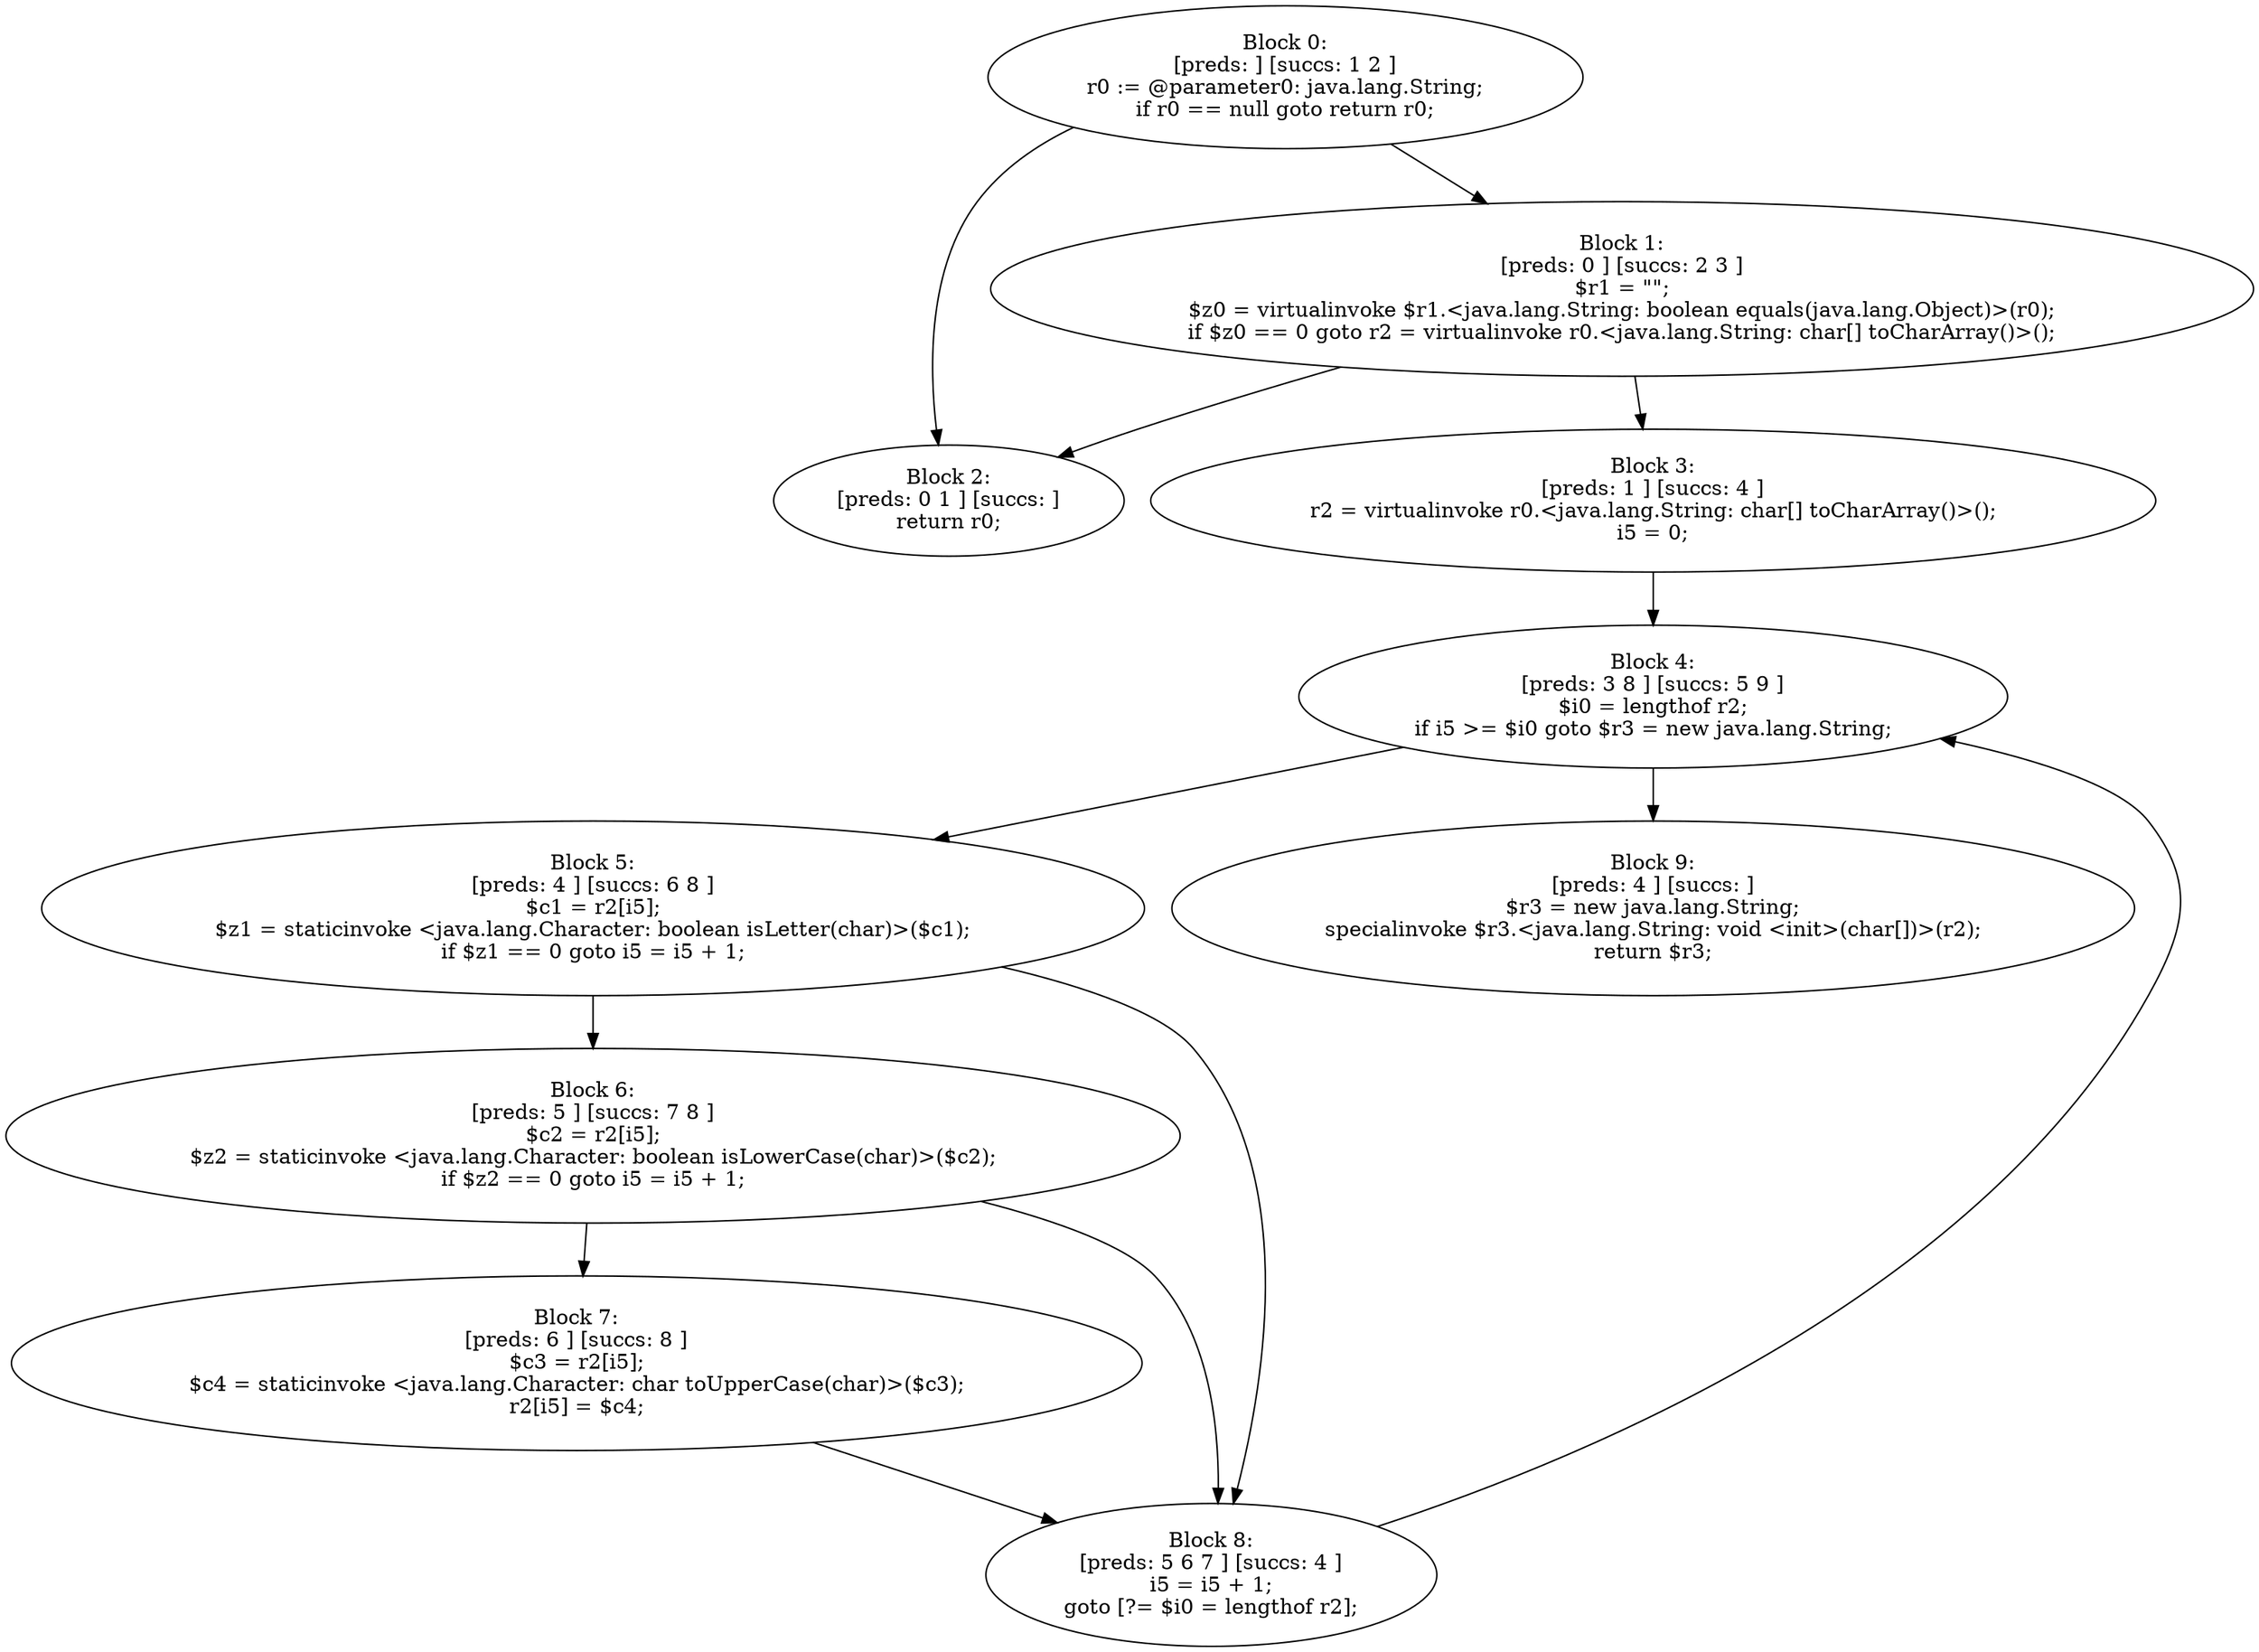 digraph "unitGraph" {
    "Block 0:
[preds: ] [succs: 1 2 ]
r0 := @parameter0: java.lang.String;
if r0 == null goto return r0;
"
    "Block 1:
[preds: 0 ] [succs: 2 3 ]
$r1 = \"\";
$z0 = virtualinvoke $r1.<java.lang.String: boolean equals(java.lang.Object)>(r0);
if $z0 == 0 goto r2 = virtualinvoke r0.<java.lang.String: char[] toCharArray()>();
"
    "Block 2:
[preds: 0 1 ] [succs: ]
return r0;
"
    "Block 3:
[preds: 1 ] [succs: 4 ]
r2 = virtualinvoke r0.<java.lang.String: char[] toCharArray()>();
i5 = 0;
"
    "Block 4:
[preds: 3 8 ] [succs: 5 9 ]
$i0 = lengthof r2;
if i5 >= $i0 goto $r3 = new java.lang.String;
"
    "Block 5:
[preds: 4 ] [succs: 6 8 ]
$c1 = r2[i5];
$z1 = staticinvoke <java.lang.Character: boolean isLetter(char)>($c1);
if $z1 == 0 goto i5 = i5 + 1;
"
    "Block 6:
[preds: 5 ] [succs: 7 8 ]
$c2 = r2[i5];
$z2 = staticinvoke <java.lang.Character: boolean isLowerCase(char)>($c2);
if $z2 == 0 goto i5 = i5 + 1;
"
    "Block 7:
[preds: 6 ] [succs: 8 ]
$c3 = r2[i5];
$c4 = staticinvoke <java.lang.Character: char toUpperCase(char)>($c3);
r2[i5] = $c4;
"
    "Block 8:
[preds: 5 6 7 ] [succs: 4 ]
i5 = i5 + 1;
goto [?= $i0 = lengthof r2];
"
    "Block 9:
[preds: 4 ] [succs: ]
$r3 = new java.lang.String;
specialinvoke $r3.<java.lang.String: void <init>(char[])>(r2);
return $r3;
"
    "Block 0:
[preds: ] [succs: 1 2 ]
r0 := @parameter0: java.lang.String;
if r0 == null goto return r0;
"->"Block 1:
[preds: 0 ] [succs: 2 3 ]
$r1 = \"\";
$z0 = virtualinvoke $r1.<java.lang.String: boolean equals(java.lang.Object)>(r0);
if $z0 == 0 goto r2 = virtualinvoke r0.<java.lang.String: char[] toCharArray()>();
";
    "Block 0:
[preds: ] [succs: 1 2 ]
r0 := @parameter0: java.lang.String;
if r0 == null goto return r0;
"->"Block 2:
[preds: 0 1 ] [succs: ]
return r0;
";
    "Block 1:
[preds: 0 ] [succs: 2 3 ]
$r1 = \"\";
$z0 = virtualinvoke $r1.<java.lang.String: boolean equals(java.lang.Object)>(r0);
if $z0 == 0 goto r2 = virtualinvoke r0.<java.lang.String: char[] toCharArray()>();
"->"Block 2:
[preds: 0 1 ] [succs: ]
return r0;
";
    "Block 1:
[preds: 0 ] [succs: 2 3 ]
$r1 = \"\";
$z0 = virtualinvoke $r1.<java.lang.String: boolean equals(java.lang.Object)>(r0);
if $z0 == 0 goto r2 = virtualinvoke r0.<java.lang.String: char[] toCharArray()>();
"->"Block 3:
[preds: 1 ] [succs: 4 ]
r2 = virtualinvoke r0.<java.lang.String: char[] toCharArray()>();
i5 = 0;
";
    "Block 3:
[preds: 1 ] [succs: 4 ]
r2 = virtualinvoke r0.<java.lang.String: char[] toCharArray()>();
i5 = 0;
"->"Block 4:
[preds: 3 8 ] [succs: 5 9 ]
$i0 = lengthof r2;
if i5 >= $i0 goto $r3 = new java.lang.String;
";
    "Block 4:
[preds: 3 8 ] [succs: 5 9 ]
$i0 = lengthof r2;
if i5 >= $i0 goto $r3 = new java.lang.String;
"->"Block 5:
[preds: 4 ] [succs: 6 8 ]
$c1 = r2[i5];
$z1 = staticinvoke <java.lang.Character: boolean isLetter(char)>($c1);
if $z1 == 0 goto i5 = i5 + 1;
";
    "Block 4:
[preds: 3 8 ] [succs: 5 9 ]
$i0 = lengthof r2;
if i5 >= $i0 goto $r3 = new java.lang.String;
"->"Block 9:
[preds: 4 ] [succs: ]
$r3 = new java.lang.String;
specialinvoke $r3.<java.lang.String: void <init>(char[])>(r2);
return $r3;
";
    "Block 5:
[preds: 4 ] [succs: 6 8 ]
$c1 = r2[i5];
$z1 = staticinvoke <java.lang.Character: boolean isLetter(char)>($c1);
if $z1 == 0 goto i5 = i5 + 1;
"->"Block 6:
[preds: 5 ] [succs: 7 8 ]
$c2 = r2[i5];
$z2 = staticinvoke <java.lang.Character: boolean isLowerCase(char)>($c2);
if $z2 == 0 goto i5 = i5 + 1;
";
    "Block 5:
[preds: 4 ] [succs: 6 8 ]
$c1 = r2[i5];
$z1 = staticinvoke <java.lang.Character: boolean isLetter(char)>($c1);
if $z1 == 0 goto i5 = i5 + 1;
"->"Block 8:
[preds: 5 6 7 ] [succs: 4 ]
i5 = i5 + 1;
goto [?= $i0 = lengthof r2];
";
    "Block 6:
[preds: 5 ] [succs: 7 8 ]
$c2 = r2[i5];
$z2 = staticinvoke <java.lang.Character: boolean isLowerCase(char)>($c2);
if $z2 == 0 goto i5 = i5 + 1;
"->"Block 7:
[preds: 6 ] [succs: 8 ]
$c3 = r2[i5];
$c4 = staticinvoke <java.lang.Character: char toUpperCase(char)>($c3);
r2[i5] = $c4;
";
    "Block 6:
[preds: 5 ] [succs: 7 8 ]
$c2 = r2[i5];
$z2 = staticinvoke <java.lang.Character: boolean isLowerCase(char)>($c2);
if $z2 == 0 goto i5 = i5 + 1;
"->"Block 8:
[preds: 5 6 7 ] [succs: 4 ]
i5 = i5 + 1;
goto [?= $i0 = lengthof r2];
";
    "Block 7:
[preds: 6 ] [succs: 8 ]
$c3 = r2[i5];
$c4 = staticinvoke <java.lang.Character: char toUpperCase(char)>($c3);
r2[i5] = $c4;
"->"Block 8:
[preds: 5 6 7 ] [succs: 4 ]
i5 = i5 + 1;
goto [?= $i0 = lengthof r2];
";
    "Block 8:
[preds: 5 6 7 ] [succs: 4 ]
i5 = i5 + 1;
goto [?= $i0 = lengthof r2];
"->"Block 4:
[preds: 3 8 ] [succs: 5 9 ]
$i0 = lengthof r2;
if i5 >= $i0 goto $r3 = new java.lang.String;
";
}
